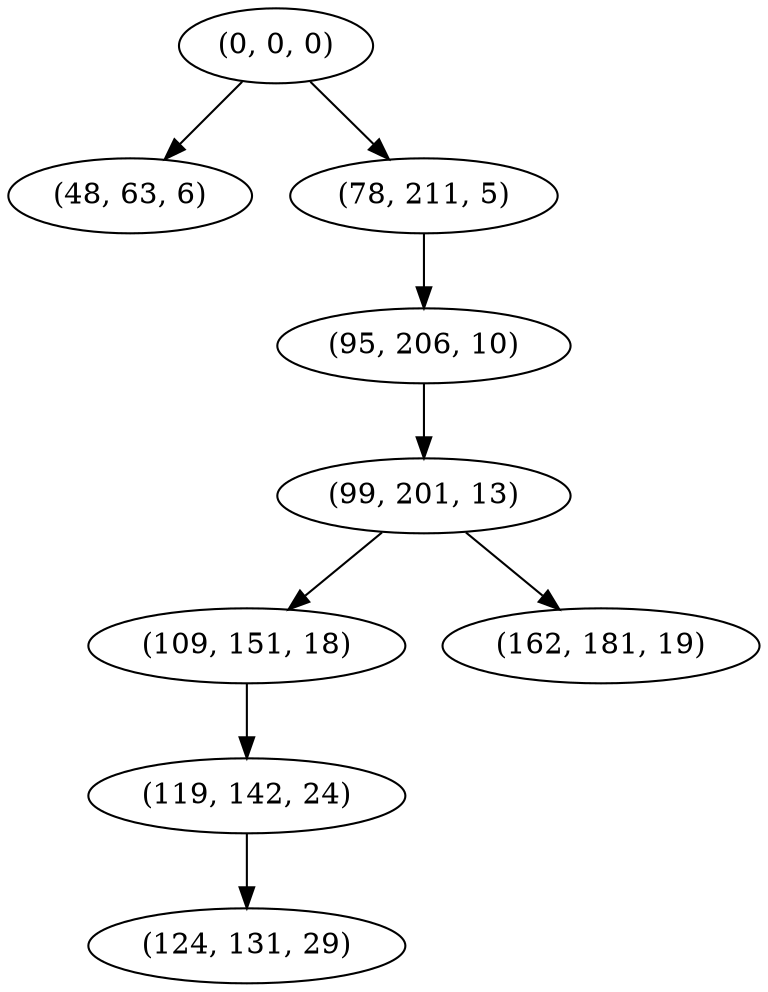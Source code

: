 digraph tree {
    "(0, 0, 0)";
    "(48, 63, 6)";
    "(78, 211, 5)";
    "(95, 206, 10)";
    "(99, 201, 13)";
    "(109, 151, 18)";
    "(119, 142, 24)";
    "(124, 131, 29)";
    "(162, 181, 19)";
    "(0, 0, 0)" -> "(48, 63, 6)";
    "(0, 0, 0)" -> "(78, 211, 5)";
    "(78, 211, 5)" -> "(95, 206, 10)";
    "(95, 206, 10)" -> "(99, 201, 13)";
    "(99, 201, 13)" -> "(109, 151, 18)";
    "(99, 201, 13)" -> "(162, 181, 19)";
    "(109, 151, 18)" -> "(119, 142, 24)";
    "(119, 142, 24)" -> "(124, 131, 29)";
}
